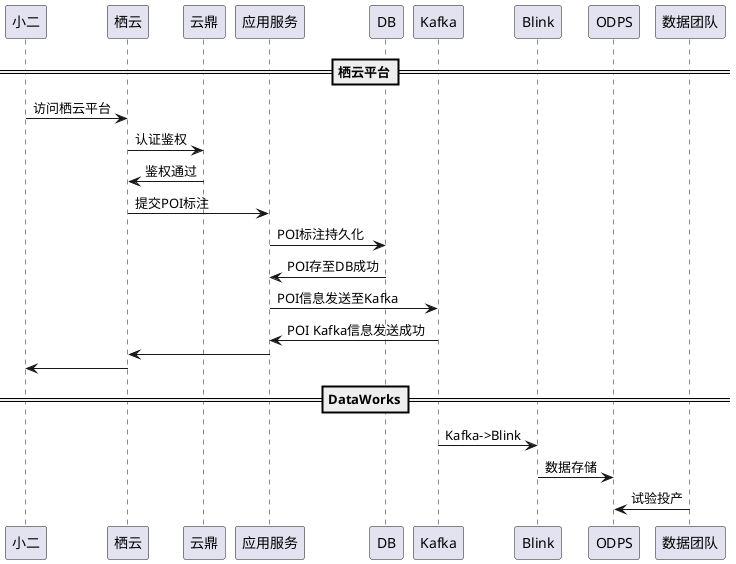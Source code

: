 @startuml
==栖云平台==
小二 -> 栖云: 访问栖云平台
栖云 -> 云鼎: 认证鉴权
栖云 <- 云鼎: 鉴权通过
栖云 -> 应用服务: 提交POI标注
应用服务 -> DB: POI标注持久化
应用服务 <- DB: POI存至DB成功
应用服务 -> Kafka: POI信息发送至Kafka
应用服务 <- Kafka: POI Kafka信息发送成功
栖云 <- 应用服务
小二 <- 栖云
==DataWorks==
Kafka -> Blink: Kafka->Blink
Blink -> ODPS: 数据存储
ODPS <- 数据团队: 试验投产

@enduml